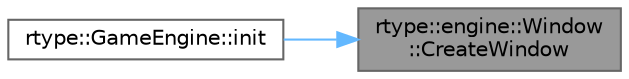 digraph "rtype::engine::Window::CreateWindow"
{
 // LATEX_PDF_SIZE
  bgcolor="transparent";
  edge [fontname=Helvetica,fontsize=10,labelfontname=Helvetica,labelfontsize=10];
  node [fontname=Helvetica,fontsize=10,shape=box,height=0.2,width=0.4];
  rankdir="RL";
  Node1 [label="rtype::engine::Window\l::CreateWindow",height=0.2,width=0.4,color="gray40", fillcolor="grey60", style="filled", fontcolor="black",tooltip="Function to create a window."];
  Node1 -> Node2 [dir="back",color="steelblue1",style="solid"];
  Node2 [label="rtype::GameEngine::init",height=0.2,width=0.4,color="grey40", fillcolor="white", style="filled",URL="$classrtype_1_1GameEngine.html#a8c29754cf5453367aace862df5e828c6",tooltip="Init the game engine."];
}
